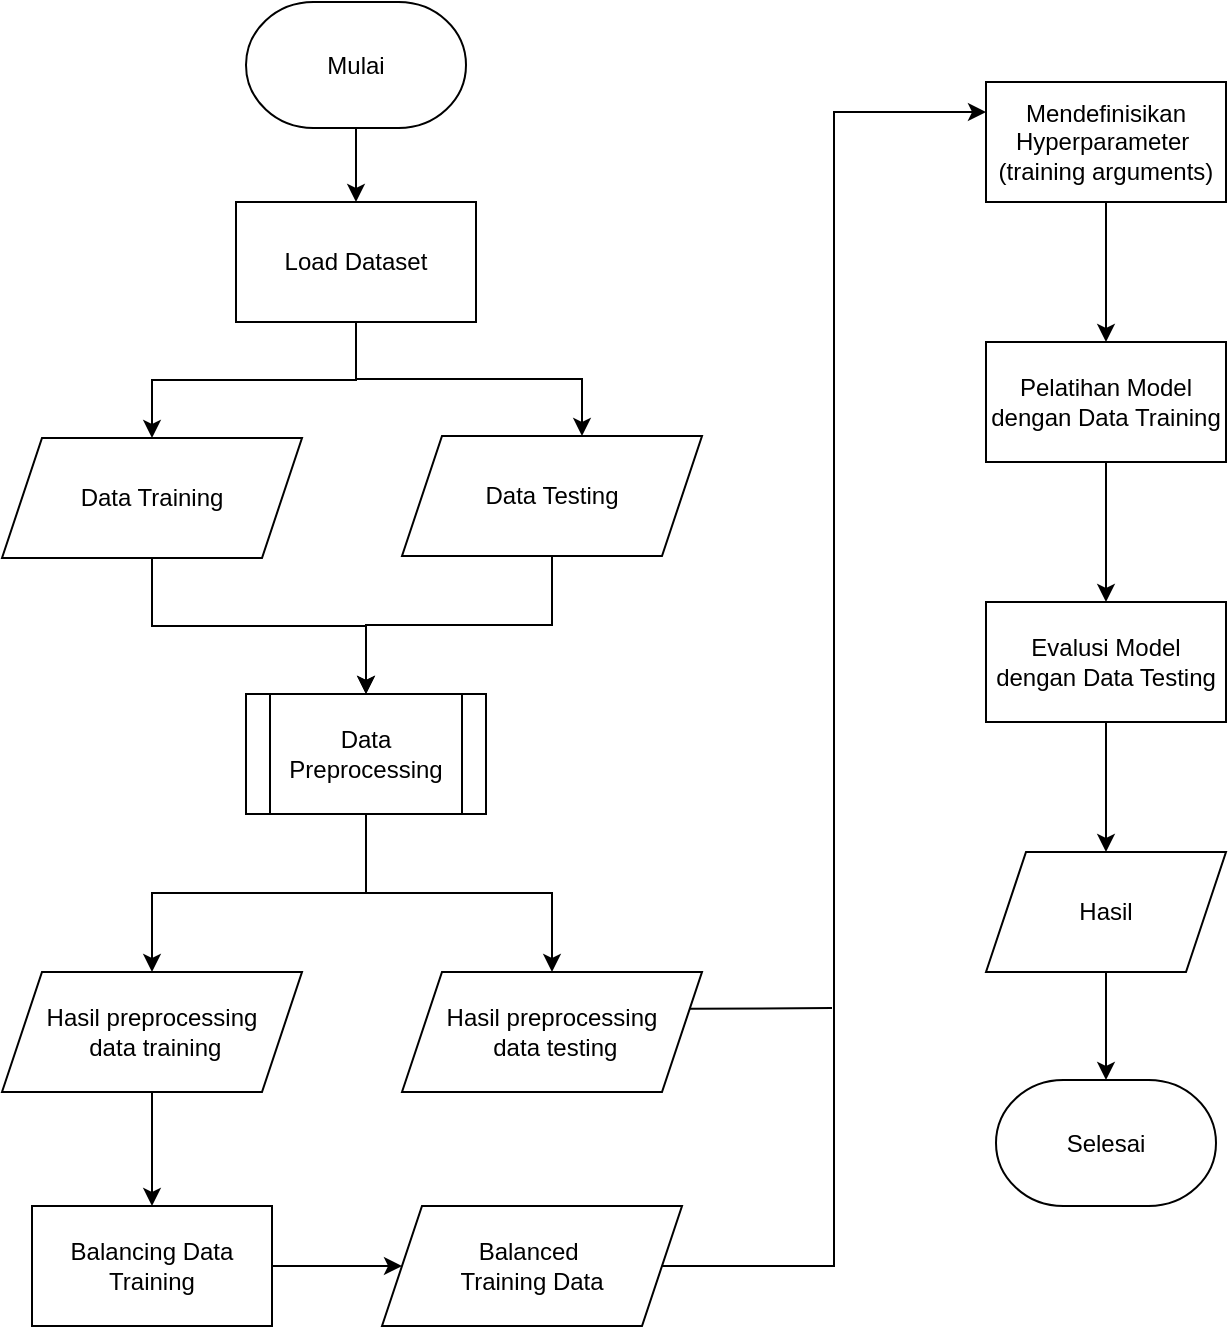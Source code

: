<mxfile version="24.6.4" type="github">
  <diagram name="Page-1" id="GwG6b0UsznqhS38lxQlB">
    <mxGraphModel dx="3200" dy="807" grid="1" gridSize="10" guides="1" tooltips="1" connect="1" arrows="1" fold="1" page="1" pageScale="1" pageWidth="850" pageHeight="1100" math="0" shadow="0">
      <root>
        <mxCell id="0" />
        <mxCell id="1" parent="0" />
        <mxCell id="w9pgXgJho9YlBxgVF055-58" style="edgeStyle=orthogonalEdgeStyle;rounded=0;orthogonalLoop=1;jettySize=auto;html=1;" parent="1" source="w9pgXgJho9YlBxgVF055-2" target="w9pgXgJho9YlBxgVF055-57" edge="1">
          <mxGeometry relative="1" as="geometry" />
        </mxCell>
        <mxCell id="w9pgXgJho9YlBxgVF055-2" value="Data Training&lt;span style=&quot;color: rgba(0, 0, 0, 0); font-family: monospace; font-size: 0px; text-align: start; text-wrap: nowrap;&quot;&gt;%3CmxGraphModel%3E%3Croot%3E%3CmxCell%20id%3D%220%22%2F%3E%3CmxCell%20id%3D%221%22%20parent%3D%220%22%2F%3E%3CmxCell%20id%3D%222%22%20value%3D%22Perancangan%20model%26lt%3Bdiv%26gt%3B(menentukan%20hyperparameter)%26lt%3B%2Fdiv%26gt%3B%22%20style%3D%22rounded%3D0%3BwhiteSpace%3Dwrap%3Bhtml%3D1%3B%22%20vertex%3D%221%22%20parent%3D%221%22%3E%3CmxGeometry%20x%3D%22-780%22%20y%3D%22364.5%22%20width%3D%22120%22%20height%3D%2260%22%20as%3D%22geometry%22%2F%3E%3C%2FmxCell%3E%3C%2Froot%3E%3C%2FmxGraphModel%3E&lt;/span&gt;" style="shape=parallelogram;perimeter=parallelogramPerimeter;whiteSpace=wrap;html=1;fixedSize=1;" parent="1" vertex="1">
          <mxGeometry x="-900" y="238" width="150" height="60" as="geometry" />
        </mxCell>
        <mxCell id="w9pgXgJho9YlBxgVF055-19" value="" style="edgeStyle=orthogonalEdgeStyle;rounded=0;orthogonalLoop=1;jettySize=auto;html=1;" parent="1" source="w9pgXgJho9YlBxgVF055-14" target="w9pgXgJho9YlBxgVF055-16" edge="1">
          <mxGeometry relative="1" as="geometry" />
        </mxCell>
        <mxCell id="w9pgXgJho9YlBxgVF055-14" value="Mulai" style="fixedSize=1;html=1;shape=mxgraph.flowchart.terminator;whiteSpace=wrap;" parent="1" vertex="1">
          <mxGeometry x="-778" y="20" width="110" height="63" as="geometry" />
        </mxCell>
        <mxCell id="w9pgXgJho9YlBxgVF055-15" value="Selesai" style="fixedSize=1;html=1;shape=mxgraph.flowchart.terminator;whiteSpace=wrap;" parent="1" vertex="1">
          <mxGeometry x="-403" y="559" width="110" height="63" as="geometry" />
        </mxCell>
        <mxCell id="w9pgXgJho9YlBxgVF055-20" style="edgeStyle=orthogonalEdgeStyle;rounded=0;orthogonalLoop=1;jettySize=auto;html=1;" parent="1" source="w9pgXgJho9YlBxgVF055-16" target="w9pgXgJho9YlBxgVF055-2" edge="1">
          <mxGeometry relative="1" as="geometry" />
        </mxCell>
        <mxCell id="w9pgXgJho9YlBxgVF055-16" value="Load Dataset" style="rounded=0;whiteSpace=wrap;html=1;" parent="1" vertex="1">
          <mxGeometry x="-783" y="120" width="120" height="60" as="geometry" />
        </mxCell>
        <mxCell id="w9pgXgJho9YlBxgVF055-59" style="edgeStyle=orthogonalEdgeStyle;rounded=0;orthogonalLoop=1;jettySize=auto;html=1;entryX=0.5;entryY=0;entryDx=0;entryDy=0;" parent="1" source="w9pgXgJho9YlBxgVF055-18" target="w9pgXgJho9YlBxgVF055-57" edge="1">
          <mxGeometry relative="1" as="geometry" />
        </mxCell>
        <mxCell id="w9pgXgJho9YlBxgVF055-18" value="Data Testing" style="shape=parallelogram;perimeter=parallelogramPerimeter;whiteSpace=wrap;html=1;fixedSize=1;" parent="1" vertex="1">
          <mxGeometry x="-700" y="237" width="150" height="60" as="geometry" />
        </mxCell>
        <mxCell id="w9pgXgJho9YlBxgVF055-21" style="edgeStyle=orthogonalEdgeStyle;rounded=0;orthogonalLoop=1;jettySize=auto;html=1;entryX=0.6;entryY=0;entryDx=0;entryDy=0;entryPerimeter=0;" parent="1" source="w9pgXgJho9YlBxgVF055-16" target="w9pgXgJho9YlBxgVF055-18" edge="1">
          <mxGeometry relative="1" as="geometry" />
        </mxCell>
        <mxCell id="w9pgXgJho9YlBxgVF055-33" style="edgeStyle=orthogonalEdgeStyle;rounded=0;orthogonalLoop=1;jettySize=auto;html=1;" parent="1" source="w9pgXgJho9YlBxgVF055-26" target="w9pgXgJho9YlBxgVF055-31" edge="1">
          <mxGeometry relative="1" as="geometry" />
        </mxCell>
        <mxCell id="w9pgXgJho9YlBxgVF055-26" value="Hasil preprocessing&lt;div&gt;&amp;nbsp;data training&lt;/div&gt;" style="shape=parallelogram;perimeter=parallelogramPerimeter;whiteSpace=wrap;html=1;fixedSize=1;" parent="1" vertex="1">
          <mxGeometry x="-900" y="505" width="150" height="60" as="geometry" />
        </mxCell>
        <mxCell id="w9pgXgJho9YlBxgVF055-27" value="Hasil preprocessing&lt;div&gt;&amp;nbsp;data testing&lt;/div&gt;" style="shape=parallelogram;perimeter=parallelogramPerimeter;whiteSpace=wrap;html=1;fixedSize=1;" parent="1" vertex="1">
          <mxGeometry x="-700" y="505" width="150" height="60" as="geometry" />
        </mxCell>
        <mxCell id="w9pgXgJho9YlBxgVF055-36" style="edgeStyle=orthogonalEdgeStyle;rounded=0;orthogonalLoop=1;jettySize=auto;html=1;entryX=0;entryY=0.5;entryDx=0;entryDy=0;" parent="1" source="w9pgXgJho9YlBxgVF055-31" target="w9pgXgJho9YlBxgVF055-34" edge="1">
          <mxGeometry relative="1" as="geometry" />
        </mxCell>
        <mxCell id="w9pgXgJho9YlBxgVF055-31" value="Balancing Data Training" style="rounded=0;whiteSpace=wrap;html=1;" parent="1" vertex="1">
          <mxGeometry x="-885" y="622" width="120" height="60" as="geometry" />
        </mxCell>
        <mxCell id="Az39sExRTAkoTB0O-FFJ-6" style="edgeStyle=orthogonalEdgeStyle;rounded=0;orthogonalLoop=1;jettySize=auto;html=1;entryX=0;entryY=0.25;entryDx=0;entryDy=0;" edge="1" parent="1" source="w9pgXgJho9YlBxgVF055-34" target="w9pgXgJho9YlBxgVF055-42">
          <mxGeometry relative="1" as="geometry" />
        </mxCell>
        <mxCell id="w9pgXgJho9YlBxgVF055-34" value="Balanced&amp;nbsp;&lt;div&gt;Training Data&lt;/div&gt;" style="shape=parallelogram;perimeter=parallelogramPerimeter;whiteSpace=wrap;html=1;fixedSize=1;" parent="1" vertex="1">
          <mxGeometry x="-710" y="622" width="150" height="60" as="geometry" />
        </mxCell>
        <mxCell id="w9pgXgJho9YlBxgVF055-41" value="" style="endArrow=none;html=1;rounded=0;" parent="1" edge="1">
          <mxGeometry width="50" height="50" relative="1" as="geometry">
            <mxPoint x="-556" y="523.41" as="sourcePoint" />
            <mxPoint x="-485" y="523" as="targetPoint" />
          </mxGeometry>
        </mxCell>
        <mxCell id="w9pgXgJho9YlBxgVF055-45" value="" style="edgeStyle=orthogonalEdgeStyle;rounded=0;orthogonalLoop=1;jettySize=auto;html=1;" parent="1" source="w9pgXgJho9YlBxgVF055-42" target="w9pgXgJho9YlBxgVF055-44" edge="1">
          <mxGeometry relative="1" as="geometry" />
        </mxCell>
        <mxCell id="w9pgXgJho9YlBxgVF055-42" value="Mendefinisikan Hyperparameter&amp;nbsp;&lt;div&gt;(training arguments)&lt;/div&gt;" style="whiteSpace=wrap;html=1;rounded=0;" parent="1" vertex="1">
          <mxGeometry x="-408" y="60" width="120" height="60" as="geometry" />
        </mxCell>
        <mxCell id="Az39sExRTAkoTB0O-FFJ-7" value="" style="edgeStyle=orthogonalEdgeStyle;rounded=0;orthogonalLoop=1;jettySize=auto;html=1;" edge="1" parent="1" source="w9pgXgJho9YlBxgVF055-44" target="w9pgXgJho9YlBxgVF055-47">
          <mxGeometry relative="1" as="geometry" />
        </mxCell>
        <mxCell id="w9pgXgJho9YlBxgVF055-44" value="Pelatihan Model dengan Data Training" style="whiteSpace=wrap;html=1;rounded=0;" parent="1" vertex="1">
          <mxGeometry x="-408" y="190" width="120" height="60" as="geometry" />
        </mxCell>
        <mxCell id="Az39sExRTAkoTB0O-FFJ-4" value="" style="edgeStyle=orthogonalEdgeStyle;rounded=0;orthogonalLoop=1;jettySize=auto;html=1;" edge="1" parent="1" source="w9pgXgJho9YlBxgVF055-47" target="Az39sExRTAkoTB0O-FFJ-3">
          <mxGeometry relative="1" as="geometry" />
        </mxCell>
        <mxCell id="w9pgXgJho9YlBxgVF055-47" value="Evalusi Model dengan Data Testing" style="whiteSpace=wrap;html=1;rounded=0;" parent="1" vertex="1">
          <mxGeometry x="-408" y="320" width="120" height="60" as="geometry" />
        </mxCell>
        <mxCell id="w9pgXgJho9YlBxgVF055-60" style="edgeStyle=orthogonalEdgeStyle;rounded=0;orthogonalLoop=1;jettySize=auto;html=1;entryX=0.5;entryY=0;entryDx=0;entryDy=0;" parent="1" source="w9pgXgJho9YlBxgVF055-57" target="w9pgXgJho9YlBxgVF055-26" edge="1">
          <mxGeometry relative="1" as="geometry" />
        </mxCell>
        <mxCell id="w9pgXgJho9YlBxgVF055-61" style="edgeStyle=orthogonalEdgeStyle;rounded=0;orthogonalLoop=1;jettySize=auto;html=1;" parent="1" source="w9pgXgJho9YlBxgVF055-57" target="w9pgXgJho9YlBxgVF055-27" edge="1">
          <mxGeometry relative="1" as="geometry" />
        </mxCell>
        <mxCell id="w9pgXgJho9YlBxgVF055-57" value="Data Preprocessing" style="shape=process;whiteSpace=wrap;html=1;backgroundOutline=1;" parent="1" vertex="1">
          <mxGeometry x="-778" y="366" width="120" height="60" as="geometry" />
        </mxCell>
        <mxCell id="Az39sExRTAkoTB0O-FFJ-5" value="" style="edgeStyle=orthogonalEdgeStyle;rounded=0;orthogonalLoop=1;jettySize=auto;html=1;" edge="1" parent="1" source="Az39sExRTAkoTB0O-FFJ-3" target="w9pgXgJho9YlBxgVF055-15">
          <mxGeometry relative="1" as="geometry" />
        </mxCell>
        <mxCell id="Az39sExRTAkoTB0O-FFJ-3" value="Hasil" style="shape=parallelogram;perimeter=parallelogramPerimeter;whiteSpace=wrap;html=1;fixedSize=1;rounded=0;" vertex="1" parent="1">
          <mxGeometry x="-408" y="445" width="120" height="60" as="geometry" />
        </mxCell>
      </root>
    </mxGraphModel>
  </diagram>
</mxfile>

